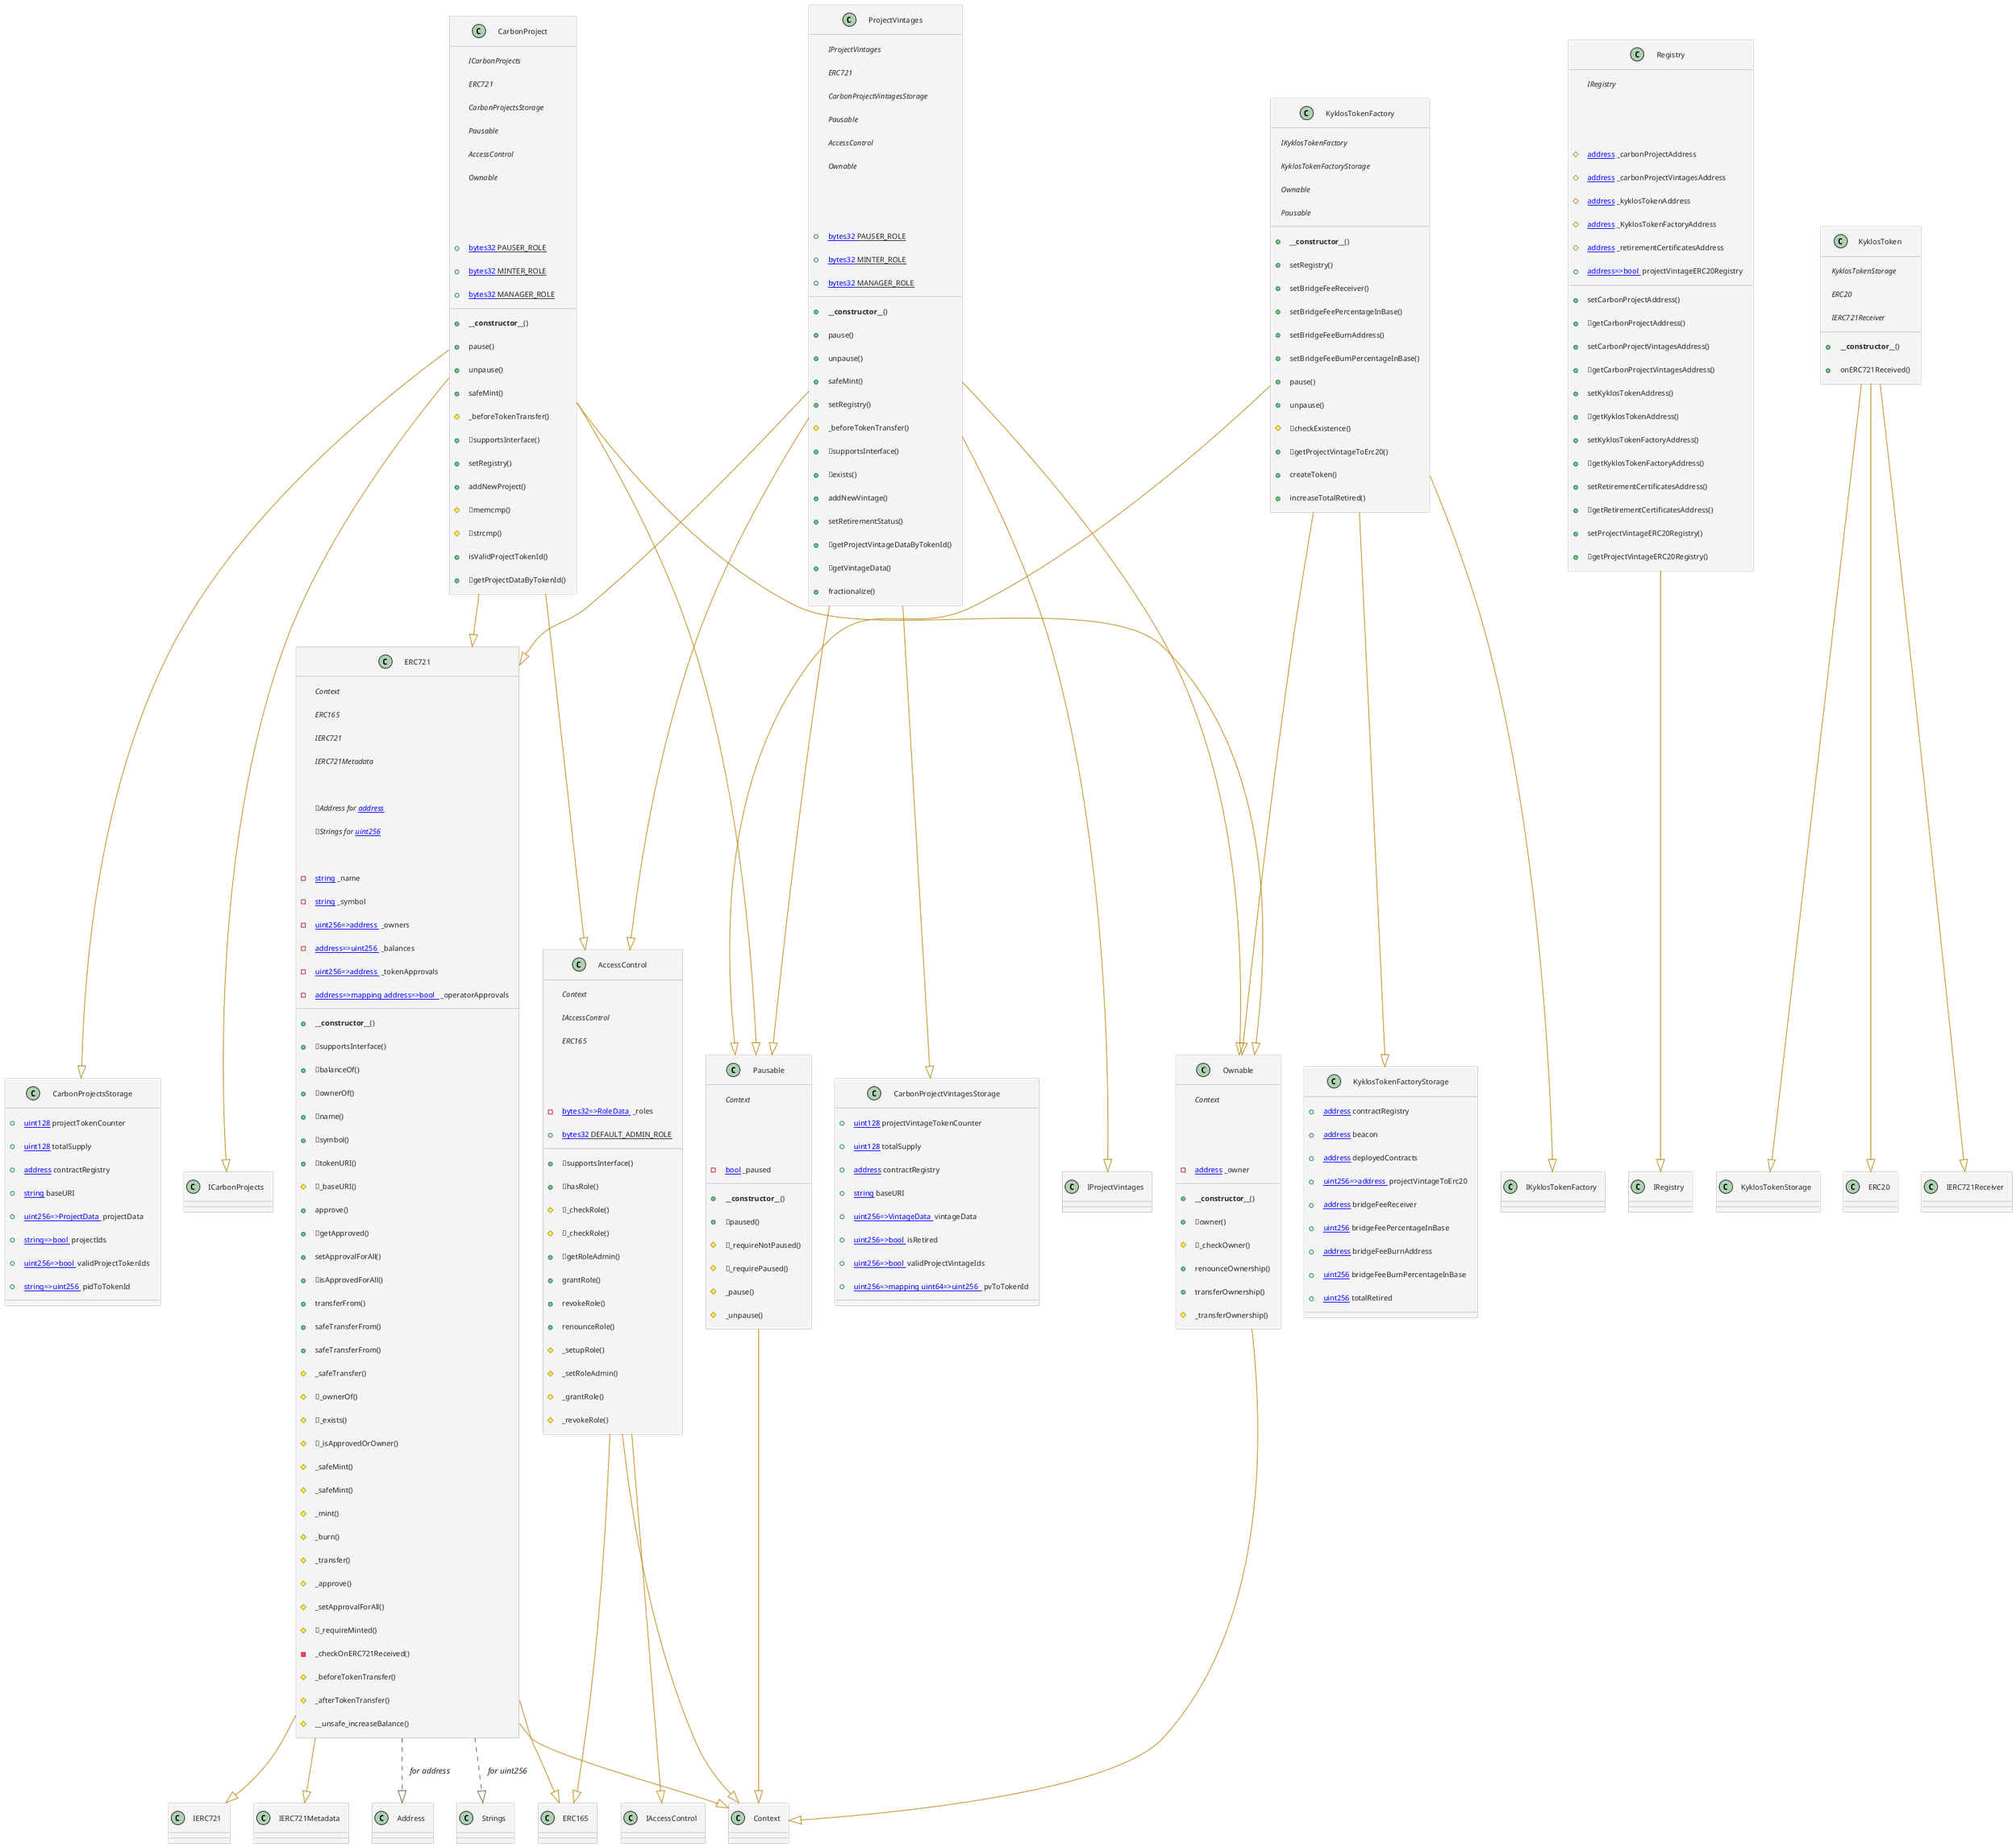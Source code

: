 @startuml
!theme carbon-gray
class Ownable {
    ' -- inheritance --
	{abstract}Context

    ' -- usingFor --

    ' -- vars --
	-[[address]] _owner

    ' -- methods --
	+**__constructor__**()
	+🔍owner()
	#🔍_checkOwner()
	+renounceOwnership()
	+transferOwnership()
	#_transferOwnership()

}
' -- inheritance / usingFor --
Ownable --[#DarkGoldenRod]|> Context
class AccessControl {
    ' -- inheritance --
	{abstract}Context
	{abstract}IAccessControl
	{abstract}ERC165

    ' -- usingFor --

    ' -- vars --
	-[[mapping bytes32=>RoleData ]] _roles
	+{static}[[bytes32]] DEFAULT_ADMIN_ROLE

    ' -- methods --
	+🔍supportsInterface()
	+🔍hasRole()
	#🔍_checkRole()
	#🔍_checkRole()
	+🔍getRoleAdmin()
	+grantRole()
	+revokeRole()
	+renounceRole()
	#_setupRole()
	#_setRoleAdmin()
	#_grantRole()
	#_revokeRole()

}
' -- inheritance / usingFor --
AccessControl --[#DarkGoldenRod]|> Context
AccessControl --[#DarkGoldenRod]|> IAccessControl
AccessControl --[#DarkGoldenRod]|> ERC165


class Pausable {
    ' -- inheritance --
	{abstract}Context

    ' -- usingFor --

    ' -- vars --
	-[[bool]] _paused

    ' -- methods --
	+**__constructor__**()
	+🔍paused()
	#🔍_requireNotPaused()
	#🔍_requirePaused()
	#_pause()
	#_unpause()

}
' -- inheritance / usingFor --
Pausable --[#DarkGoldenRod]|> Context

class ERC721 {
    ' -- inheritance --
	{abstract}Context
	{abstract}ERC165
	{abstract}IERC721
	{abstract}IERC721Metadata

    ' -- usingFor --
	{abstract}📚Address for [[address]]
	{abstract}📚Strings for [[uint256]]

    ' -- vars --
	-[[string]] _name
	-[[string]] _symbol
	-[[mapping uint256=>address ]] _owners
	-[[mapping address=>uint256 ]] _balances
	-[[mapping uint256=>address ]] _tokenApprovals
	-[[mapping address=>mapping address=>bool  ]] _operatorApprovals

    ' -- methods --
	+**__constructor__**()
	+🔍supportsInterface()
	+🔍balanceOf()
	+🔍ownerOf()
	+🔍name()
	+🔍symbol()
	+🔍tokenURI()
	#🔍_baseURI()
	+approve()
	+🔍getApproved()
	+setApprovalForAll()
	+🔍isApprovedForAll()
	+transferFrom()
	+safeTransferFrom()
	+safeTransferFrom()
	#_safeTransfer()
	#🔍_ownerOf()
	#🔍_exists()
	#🔍_isApprovedOrOwner()
	#_safeMint()
	#_safeMint()
	#_mint()
	#_burn()
	#_transfer()
	#_approve()
	#_setApprovalForAll()
	#🔍_requireMinted()
	-_checkOnERC721Received()
	#_beforeTokenTransfer()
	#_afterTokenTransfer()
	#__unsafe_increaseBalance()

}
' -- inheritance / usingFor --
ERC721 --[#DarkGoldenRod]|> Context
ERC721 --[#DarkGoldenRod]|> ERC165
ERC721 --[#DarkGoldenRod]|> IERC721
ERC721 --[#DarkGoldenRod]|> IERC721Metadata
ERC721 ..[#DarkOliveGreen]|> Address : //for address//
ERC721 ..[#DarkOliveGreen]|> Strings : //for uint256//


class Registry {
    ' -- inheritance --
	{abstract}IRegistry

    ' -- usingFor --

    ' -- vars --
	#[[address]] _carbonProjectAddress
	#[[address]] _carbonProjectVintagesAddress
	#[[address]] _kyklosTokenAddress
	#[[address]] _KyklosTokenFactoryAddress
	#[[address]] _retirementCertificatesAddress
	+[[mapping address=>bool ]] projectVintageERC20Registry

    ' -- methods --
	+setCarbonProjectAddress()
	+🔍getCarbonProjectAddress()
	+setCarbonProjectVintagesAddress()
	+🔍getCarbonProjectVintagesAddress()
	+setKyklosTokenAddress()
	+🔍getKyklosTokenAddress()
	+setKyklosTokenFactoryAddress()
	+🔍getKyklosTokenFactoryAddress()
	+setRetirementCertificatesAddress()
	+🔍getRetirementCertificatesAddress()
	+setProjectVintageERC20Registry()
	+🔍getProjectVintageERC20Registry()

}
' -- inheritance / usingFor --
Registry --[#DarkGoldenRod]|> IRegistry

class CarbonProjectsStorage {
    ' -- inheritance --

    ' -- usingFor --

    ' -- vars --
	+[[uint128]] projectTokenCounter
	+[[uint128]] totalSupply
	+[[address]] contractRegistry
	+[[string]] baseURI
	+[[mapping uint256=>ProjectData ]] projectData
	+[[mapping string=>bool ]] projectIds
	+[[mapping uint256=>bool ]] validProjectTokenIds
	+[[mapping string=>uint256 ]] pidToTokenId

    ' -- methods --

}
' -- inheritance / usingFor --

class CarbonProject {
    ' -- inheritance --
	{abstract}ICarbonProjects
	{abstract}ERC721
	{abstract}CarbonProjectsStorage
	{abstract}Pausable
	{abstract}AccessControl
	{abstract}Ownable

    ' -- usingFor --

    ' -- vars --
	+{static}[[bytes32]] PAUSER_ROLE
	+{static}[[bytes32]] MINTER_ROLE
	+{static}[[bytes32]] MANAGER_ROLE

    ' -- methods --
	+**__constructor__**()
	+pause()
	+unpause()
	+safeMint()
	#_beforeTokenTransfer()
	+🔍supportsInterface()
	+setRegistry()
	+addNewProject()
	#🔍memcmp()
	#🔍strcmp()
	+isValidProjectTokenId()
	+🔍getProjectDataByTokenId()

}
' -- inheritance / usingFor --
CarbonProject --[#DarkGoldenRod]|> ICarbonProjects
CarbonProject --[#DarkGoldenRod]|> ERC721
CarbonProject --[#DarkGoldenRod]|> CarbonProjectsStorage
CarbonProject --[#DarkGoldenRod]|> Pausable
CarbonProject --[#DarkGoldenRod]|> AccessControl
CarbonProject --[#DarkGoldenRod]|> Ownable

class CarbonProjectVintagesStorage {
    ' -- inheritance --

    ' -- usingFor --

    ' -- vars --
	+[[uint128]] projectVintageTokenCounter
	+[[uint128]] totalSupply
	+[[address]] contractRegistry
	+[[string]] baseURI
	+[[mapping uint256=>VintageData ]] vintageData
	+[[mapping uint256=>bool ]] isRetired
	+[[mapping uint256=>bool ]] validProjectVintageIds
	+[[mapping uint256=>mapping uint64=>uint256  ]] pvToTokenId

    ' -- methods --

}


class ProjectVintages {
    ' -- inheritance --
	{abstract}IProjectVintages
	{abstract}ERC721
	{abstract}CarbonProjectVintagesStorage
	{abstract}Pausable
	{abstract}AccessControl
	{abstract}Ownable

    ' -- usingFor --

    ' -- vars --
	+{static}[[bytes32]] PAUSER_ROLE
	+{static}[[bytes32]] MINTER_ROLE
	+{static}[[bytes32]] MANAGER_ROLE

    ' -- methods --
	+**__constructor__**()
	+pause()
	+unpause()
	+safeMint()
	+setRegistry()
	#_beforeTokenTransfer()
	+🔍supportsInterface()
	+🔍exists()
	+addNewVintage()
	+setRetirementStatus()
	+🔍getProjectVintageDataByTokenId()
	+🔍getVintageData()
	+fractionalize()

}
' -- inheritance / usingFor --
ProjectVintages --[#DarkGoldenRod]|> IProjectVintages
ProjectVintages --[#DarkGoldenRod]|> ERC721
ProjectVintages --[#DarkGoldenRod]|> CarbonProjectVintagesStorage
ProjectVintages --[#DarkGoldenRod]|> Pausable
ProjectVintages --[#DarkGoldenRod]|> AccessControl
ProjectVintages --[#DarkGoldenRod]|> Ownable


class KyklosTokenFactoryStorage {
    ' -- inheritance --

    ' -- usingFor --

    ' -- vars --
	+[[address]] contractRegistry
	+[[address]] beacon
	+[[address]] deployedContracts
	+[[mapping uint256=>address ]] projectVintageToErc20
	+[[address]] bridgeFeeReceiver
	+[[uint256]] bridgeFeePercentageInBase
	+[[address]] bridgeFeeBurnAddress
	+[[uint256]] bridgeFeeBurnPercentageInBase
	+[[uint256]] totalRetired

    ' -- methods --

}

class KyklosTokenFactory {
    ' -- inheritance --
	{abstract}IKyklosTokenFactory
	{abstract}KyklosTokenFactoryStorage
	{abstract}Ownable
	{abstract}Pausable

    ' -- usingFor --

    ' -- vars --

    ' -- methods --
	+**__constructor__**()
	+setRegistry()
	+setBridgeFeeReceiver()
	+setBridgeFeePercentageInBase()
	+setBridgeFeeBurnAddress()
	+setBridgeFeeBurnPercentageInBase()
	+pause()
	+unpause()
	#🔍checkExistence()
	+🔍getProjectVintageToErc20()
	+createToken()
	+increaseTotalRetired()

}
' -- inheritance / usingFor --
KyklosTokenFactory --[#DarkGoldenRod]|> IKyklosTokenFactory
KyklosTokenFactory --[#DarkGoldenRod]|> KyklosTokenFactoryStorage
KyklosTokenFactory --[#DarkGoldenRod]|> Ownable
KyklosTokenFactory --[#DarkGoldenRod]|> Pausable



class KyklosToken {
    ' -- inheritance --
	{abstract}KyklosTokenStorage
	{abstract}ERC20
	{abstract}IERC721Receiver

    ' -- usingFor --

    ' -- vars --

    ' -- methods --
	+**__constructor__**()
	+onERC721Received()

}
' -- inheritance / usingFor --
KyklosToken --[#DarkGoldenRod]|> KyklosTokenStorage
KyklosToken --[#DarkGoldenRod]|> ERC20
KyklosToken --[#DarkGoldenRod]|> IERC721Receiver

@enduml